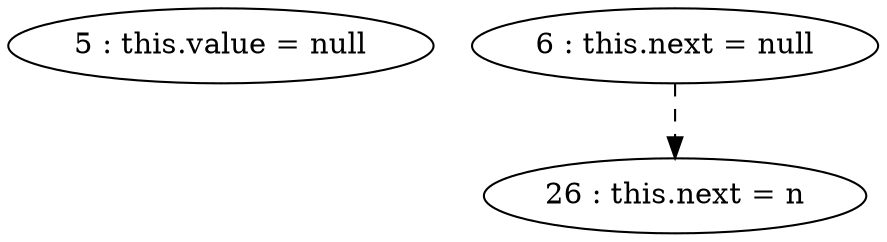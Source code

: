 digraph G {
"5 : this.value = null"
"6 : this.next = null"
"6 : this.next = null" -> "26 : this.next = n" [style=dashed]
"26 : this.next = n"
}